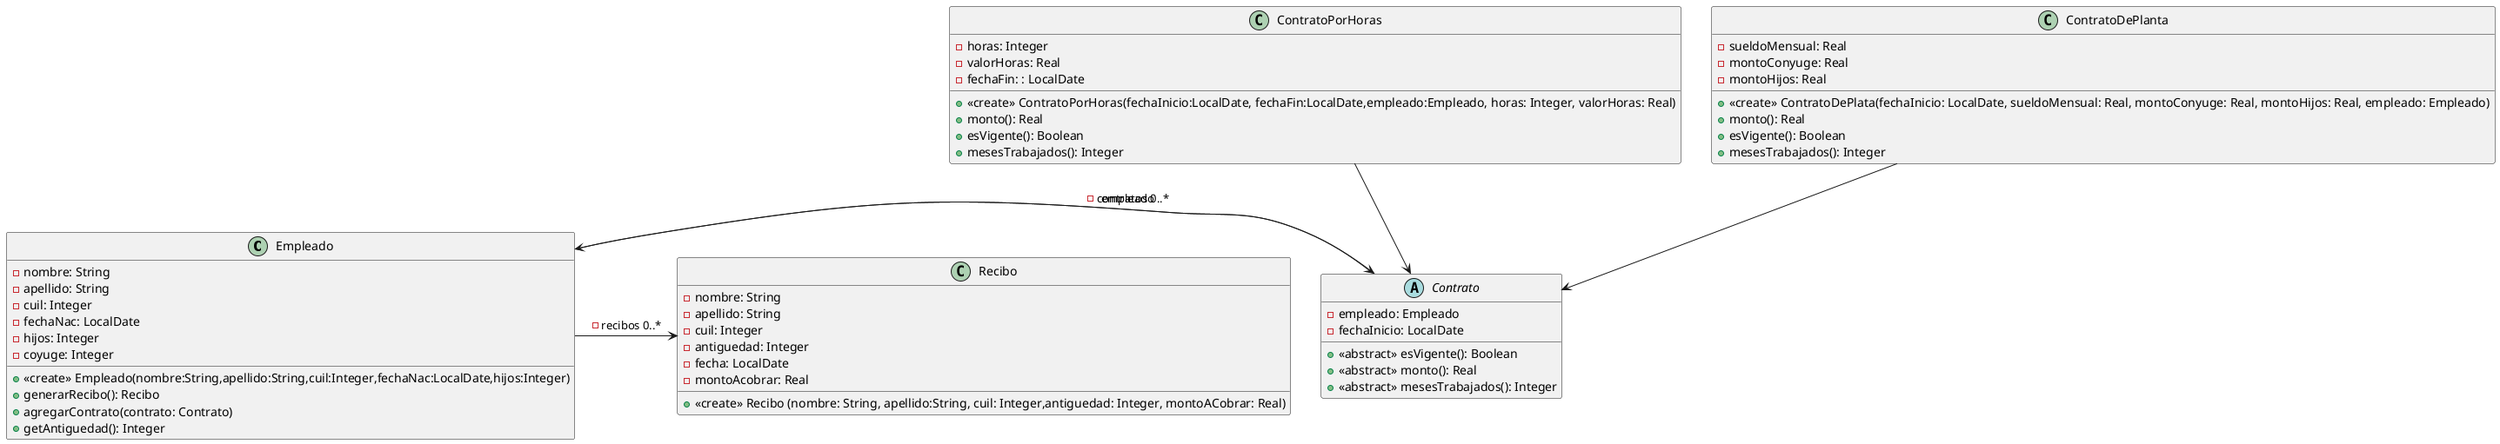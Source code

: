 @startuml

class Empleado {
- nombre: String
- apellido: String
- cuil: Integer
- fechaNac: LocalDate
- hijos: Integer
- coyuge: Integer
+ <<create>> Empleado(nombre:String,apellido:String,cuil:Integer,fechaNac:LocalDate,hijos:Integer)
+ generarRecibo(): Recibo
+ agregarContrato(contrato: Contrato)
+ getAntiguedad(): Integer
}
Empleado -> Contrato : -contratos 0..*
Empleado -> Recibo : -recibos 0..*


abstract Contrato {
- empleado: Empleado
- fechaInicio: LocalDate
+ <<abstract>> esVigente(): Boolean
+ <<abstract>> monto(): Real
+ <<abstract>> mesesTrabajados(): Integer
}
Contrato --> Empleado : empleado

class ContratoPorHoras{
-horas: Integer
-valorHoras: Real
-fechaFin: : LocalDate
+ <<create>> ContratoPorHoras(fechaInicio:LocalDate, fechaFin:LocalDate,empleado:Empleado, horas: Integer, valorHoras: Real)
+ monto(): Real
+ esVigente(): Boolean
+ mesesTrabajados(): Integer
}
ContratoPorHoras --> Contrato

class ContratoDePlanta {
-sueldoMensual: Real
-montoConyuge: Real
-montoHijos: Real
+ <<create>> ContratoDePlata(fechaInicio: LocalDate, sueldoMensual: Real, montoConyuge: Real, montoHijos: Real, empleado: Empleado)
+ monto(): Real
+ esVigente(): Boolean
+ mesesTrabajados(): Integer
}
ContratoDePlanta --> Contrato

class Recibo {
- nombre: String
- apellido: String
- cuil: Integer
- antiguedad: Integer
- fecha: LocalDate
- montoAcobrar: Real
+ <<create>> Recibo (nombre: String, apellido:String, cuil: Integer,antiguedad: Integer, montoACobrar: Real)
}

@enduml
